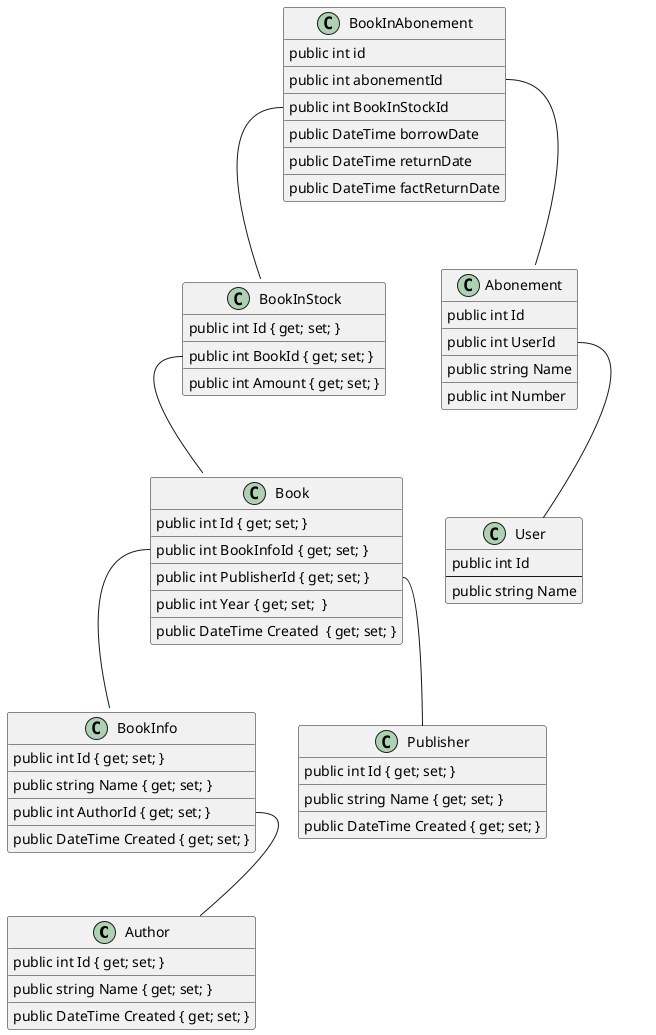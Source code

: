 ﻿@startuml

class Author {
    public int Id { get; set; }
    __
    public string Name { get; set; }
    __
    public DateTime Created { get; set; }
}

class BookInfo {
    public int Id { get; set; }
    __
    public string Name { get; set; }
    __
    public int AuthorId { get; set; }
    __
    public DateTime Created { get; set; }
}

class Publisher {
    public int Id { get; set; }
    __
    public string Name { get; set; }
    __
    public DateTime Created { get; set; }
}

class Book {
    public int Id { get; set; }
    __
    public int BookInfoId { get; set; }
    __
    public int PublisherId { get; set; }
    __
    public int Year { get; set;  }
    __
    public DateTime Created  { get; set; }
}

class BookInStock {
    public int Id { get; set; }
    __
    public int BookId { get; set; }
    __
    public int Amount { get; set; }
}
class BookInAbonement{
public int id
__
public int abonementId
__
public int BookInStockId
__
public DateTime borrowDate
__
public DateTime returnDate
__
public DateTime factReturnDate
}
class User{
public int Id
--
public string Name 
}
class Abonement{
public int Id
__
public int UserId
__
public string Name
__
public int Number
}

BookInAbonement::abonementId -- Abonement
BookInAbonement::BookInStockId -- BookInStock
BookInfo::AuthorId -- Author
Book::BookInfoId -- BookInfo
Book::PublisherId -- Publisher
BookInStock::BookId -- Book
Abonement::UserId -- User

@enduml
